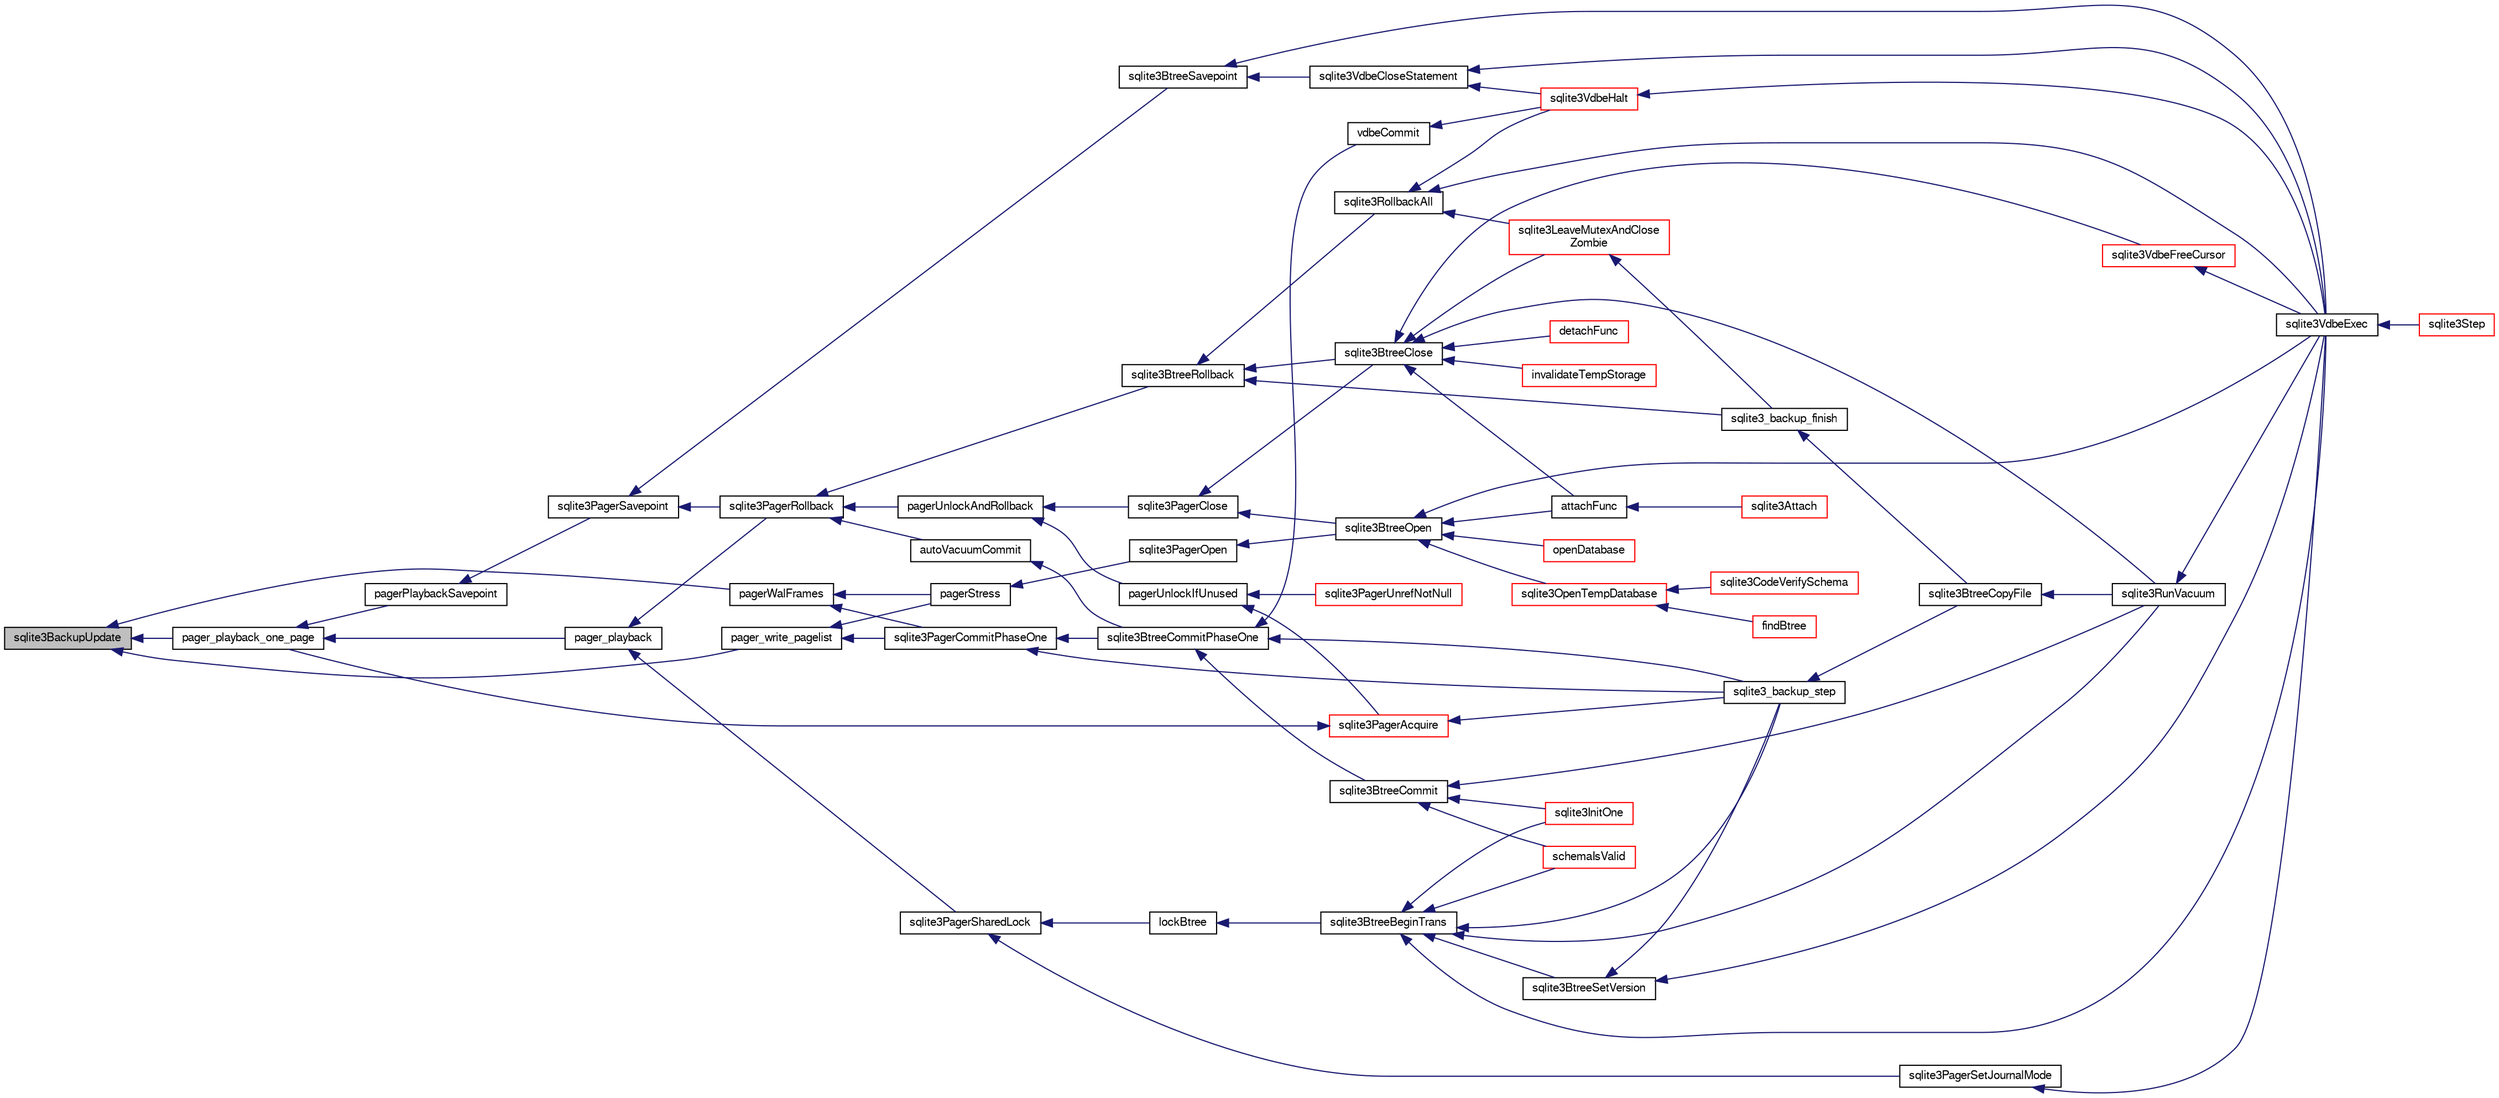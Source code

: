 digraph "sqlite3BackupUpdate"
{
  edge [fontname="FreeSans",fontsize="10",labelfontname="FreeSans",labelfontsize="10"];
  node [fontname="FreeSans",fontsize="10",shape=record];
  rankdir="LR";
  Node427911 [label="sqlite3BackupUpdate",height=0.2,width=0.4,color="black", fillcolor="grey75", style="filled", fontcolor="black"];
  Node427911 -> Node427912 [dir="back",color="midnightblue",fontsize="10",style="solid",fontname="FreeSans"];
  Node427912 [label="pager_playback_one_page",height=0.2,width=0.4,color="black", fillcolor="white", style="filled",URL="$sqlite3_8c.html#adfca1dee9939482792fe2b4ed982d00e"];
  Node427912 -> Node427913 [dir="back",color="midnightblue",fontsize="10",style="solid",fontname="FreeSans"];
  Node427913 [label="pager_playback",height=0.2,width=0.4,color="black", fillcolor="white", style="filled",URL="$sqlite3_8c.html#a9d9a750a9fc76eb4b668c8a16b164a65"];
  Node427913 -> Node427914 [dir="back",color="midnightblue",fontsize="10",style="solid",fontname="FreeSans"];
  Node427914 [label="sqlite3PagerSharedLock",height=0.2,width=0.4,color="black", fillcolor="white", style="filled",URL="$sqlite3_8c.html#a58c197b629fb6eaacf96c7add57c70df"];
  Node427914 -> Node427915 [dir="back",color="midnightblue",fontsize="10",style="solid",fontname="FreeSans"];
  Node427915 [label="sqlite3PagerSetJournalMode",height=0.2,width=0.4,color="black", fillcolor="white", style="filled",URL="$sqlite3_8c.html#afb929a0a4553cda84de16180ddbd09f7"];
  Node427915 -> Node427916 [dir="back",color="midnightblue",fontsize="10",style="solid",fontname="FreeSans"];
  Node427916 [label="sqlite3VdbeExec",height=0.2,width=0.4,color="black", fillcolor="white", style="filled",URL="$sqlite3_8c.html#a8ce40a614bdc56719c4d642b1e4dfb21"];
  Node427916 -> Node427917 [dir="back",color="midnightblue",fontsize="10",style="solid",fontname="FreeSans"];
  Node427917 [label="sqlite3Step",height=0.2,width=0.4,color="red", fillcolor="white", style="filled",URL="$sqlite3_8c.html#a3f2872e873e2758a4beedad1d5113554"];
  Node427914 -> Node428177 [dir="back",color="midnightblue",fontsize="10",style="solid",fontname="FreeSans"];
  Node428177 [label="lockBtree",height=0.2,width=0.4,color="black", fillcolor="white", style="filled",URL="$sqlite3_8c.html#a5b808194d3178be15705a420265cee9d"];
  Node428177 -> Node428178 [dir="back",color="midnightblue",fontsize="10",style="solid",fontname="FreeSans"];
  Node428178 [label="sqlite3BtreeBeginTrans",height=0.2,width=0.4,color="black", fillcolor="white", style="filled",URL="$sqlite3_8c.html#a52d6706df15c67c22aa7d0e290c16bf5"];
  Node428178 -> Node428179 [dir="back",color="midnightblue",fontsize="10",style="solid",fontname="FreeSans"];
  Node428179 [label="sqlite3BtreeSetVersion",height=0.2,width=0.4,color="black", fillcolor="white", style="filled",URL="$sqlite3_8c.html#a2db3061b5c557699a47415ca0342ba01"];
  Node428179 -> Node428129 [dir="back",color="midnightblue",fontsize="10",style="solid",fontname="FreeSans"];
  Node428129 [label="sqlite3_backup_step",height=0.2,width=0.4,color="black", fillcolor="white", style="filled",URL="$sqlite3_8h.html#a1699b75e98d082eebc465a9e64c35269"];
  Node428129 -> Node428130 [dir="back",color="midnightblue",fontsize="10",style="solid",fontname="FreeSans"];
  Node428130 [label="sqlite3BtreeCopyFile",height=0.2,width=0.4,color="black", fillcolor="white", style="filled",URL="$sqlite3_8c.html#a4d9e19a79f0d5c1dfcef0bd137ae83f9"];
  Node428130 -> Node428102 [dir="back",color="midnightblue",fontsize="10",style="solid",fontname="FreeSans"];
  Node428102 [label="sqlite3RunVacuum",height=0.2,width=0.4,color="black", fillcolor="white", style="filled",URL="$sqlite3_8c.html#a5e83ddc7b3e7e8e79ad5d1fc92de1d2f"];
  Node428102 -> Node427916 [dir="back",color="midnightblue",fontsize="10",style="solid",fontname="FreeSans"];
  Node428179 -> Node427916 [dir="back",color="midnightblue",fontsize="10",style="solid",fontname="FreeSans"];
  Node428178 -> Node428129 [dir="back",color="midnightblue",fontsize="10",style="solid",fontname="FreeSans"];
  Node428178 -> Node427916 [dir="back",color="midnightblue",fontsize="10",style="solid",fontname="FreeSans"];
  Node428178 -> Node427942 [dir="back",color="midnightblue",fontsize="10",style="solid",fontname="FreeSans"];
  Node427942 [label="sqlite3InitOne",height=0.2,width=0.4,color="red", fillcolor="white", style="filled",URL="$sqlite3_8c.html#ac4318b25df65269906b0379251fe9b85"];
  Node428178 -> Node428127 [dir="back",color="midnightblue",fontsize="10",style="solid",fontname="FreeSans"];
  Node428127 [label="schemaIsValid",height=0.2,width=0.4,color="red", fillcolor="white", style="filled",URL="$sqlite3_8c.html#a7c466fe28e7ca6f46b8bf72c46d9738d"];
  Node428178 -> Node428102 [dir="back",color="midnightblue",fontsize="10",style="solid",fontname="FreeSans"];
  Node427913 -> Node428180 [dir="back",color="midnightblue",fontsize="10",style="solid",fontname="FreeSans"];
  Node428180 [label="sqlite3PagerRollback",height=0.2,width=0.4,color="black", fillcolor="white", style="filled",URL="$sqlite3_8c.html#afdd2ecbb97b7a716892ff6bd10c7dfd0"];
  Node428180 -> Node428181 [dir="back",color="midnightblue",fontsize="10",style="solid",fontname="FreeSans"];
  Node428181 [label="pagerUnlockAndRollback",height=0.2,width=0.4,color="black", fillcolor="white", style="filled",URL="$sqlite3_8c.html#a02d96b7bf62c3b13ba905d168914518c"];
  Node428181 -> Node428182 [dir="back",color="midnightblue",fontsize="10",style="solid",fontname="FreeSans"];
  Node428182 [label="sqlite3PagerClose",height=0.2,width=0.4,color="black", fillcolor="white", style="filled",URL="$sqlite3_8c.html#af94b1f96b60689fd09422cce2c85f53f"];
  Node428182 -> Node428183 [dir="back",color="midnightblue",fontsize="10",style="solid",fontname="FreeSans"];
  Node428183 [label="sqlite3BtreeOpen",height=0.2,width=0.4,color="black", fillcolor="white", style="filled",URL="$sqlite3_8c.html#a13dcb44dc34af6ce9d38de9c5aa975f9"];
  Node428183 -> Node427916 [dir="back",color="midnightblue",fontsize="10",style="solid",fontname="FreeSans"];
  Node428183 -> Node427944 [dir="back",color="midnightblue",fontsize="10",style="solid",fontname="FreeSans"];
  Node427944 [label="attachFunc",height=0.2,width=0.4,color="black", fillcolor="white", style="filled",URL="$sqlite3_8c.html#a69cb751a7da501b9a0aa37e0d7c3eaf7"];
  Node427944 -> Node427945 [dir="back",color="midnightblue",fontsize="10",style="solid",fontname="FreeSans"];
  Node427945 [label="sqlite3Attach",height=0.2,width=0.4,color="red", fillcolor="white", style="filled",URL="$sqlite3_8c.html#ae0907fe0b43cc1b4c7e6a16213e8546f"];
  Node428183 -> Node428184 [dir="back",color="midnightblue",fontsize="10",style="solid",fontname="FreeSans"];
  Node428184 [label="sqlite3OpenTempDatabase",height=0.2,width=0.4,color="red", fillcolor="white", style="filled",URL="$sqlite3_8c.html#aaf3088380b731428b72d3b5777f93755"];
  Node428184 -> Node428121 [dir="back",color="midnightblue",fontsize="10",style="solid",fontname="FreeSans"];
  Node428121 [label="findBtree",height=0.2,width=0.4,color="red", fillcolor="white", style="filled",URL="$sqlite3_8c.html#ab4ee5743b77efd7f8832bf0b9315f973"];
  Node428184 -> Node428185 [dir="back",color="midnightblue",fontsize="10",style="solid",fontname="FreeSans"];
  Node428185 [label="sqlite3CodeVerifySchema",height=0.2,width=0.4,color="red", fillcolor="white", style="filled",URL="$sqlite3_8c.html#ad9d8708d96f8416ec59ebf41c57000f9"];
  Node428183 -> Node428151 [dir="back",color="midnightblue",fontsize="10",style="solid",fontname="FreeSans"];
  Node428151 [label="openDatabase",height=0.2,width=0.4,color="red", fillcolor="white", style="filled",URL="$sqlite3_8c.html#a6a9c3bc3a64234e863413f41db473758"];
  Node428182 -> Node428189 [dir="back",color="midnightblue",fontsize="10",style="solid",fontname="FreeSans"];
  Node428189 [label="sqlite3BtreeClose",height=0.2,width=0.4,color="black", fillcolor="white", style="filled",URL="$sqlite3_8c.html#a729b65009b66a99200496b09c124df01"];
  Node428189 -> Node428190 [dir="back",color="midnightblue",fontsize="10",style="solid",fontname="FreeSans"];
  Node428190 [label="sqlite3VdbeFreeCursor",height=0.2,width=0.4,color="red", fillcolor="white", style="filled",URL="$sqlite3_8c.html#a0f9084083e1d0639708934630f33d6ef"];
  Node428190 -> Node427916 [dir="back",color="midnightblue",fontsize="10",style="solid",fontname="FreeSans"];
  Node428189 -> Node427944 [dir="back",color="midnightblue",fontsize="10",style="solid",fontname="FreeSans"];
  Node428189 -> Node428131 [dir="back",color="midnightblue",fontsize="10",style="solid",fontname="FreeSans"];
  Node428131 [label="detachFunc",height=0.2,width=0.4,color="red", fillcolor="white", style="filled",URL="$sqlite3_8c.html#a2b3dd04cb87abd088926ab0082a60b77"];
  Node428189 -> Node428132 [dir="back",color="midnightblue",fontsize="10",style="solid",fontname="FreeSans"];
  Node428132 [label="invalidateTempStorage",height=0.2,width=0.4,color="red", fillcolor="white", style="filled",URL="$sqlite3_8c.html#a759777a1eb3c3e96a5af94932b39e69a"];
  Node428189 -> Node428102 [dir="back",color="midnightblue",fontsize="10",style="solid",fontname="FreeSans"];
  Node428189 -> Node428145 [dir="back",color="midnightblue",fontsize="10",style="solid",fontname="FreeSans"];
  Node428145 [label="sqlite3LeaveMutexAndClose\lZombie",height=0.2,width=0.4,color="red", fillcolor="white", style="filled",URL="$sqlite3_8c.html#afe3a37c29dcb0fe9fc15fe07a3976f59"];
  Node428145 -> Node428146 [dir="back",color="midnightblue",fontsize="10",style="solid",fontname="FreeSans"];
  Node428146 [label="sqlite3_backup_finish",height=0.2,width=0.4,color="black", fillcolor="white", style="filled",URL="$sqlite3_8h.html#a176857dd58d99be53b6d7305533e0048"];
  Node428146 -> Node428130 [dir="back",color="midnightblue",fontsize="10",style="solid",fontname="FreeSans"];
  Node428181 -> Node428194 [dir="back",color="midnightblue",fontsize="10",style="solid",fontname="FreeSans"];
  Node428194 [label="pagerUnlockIfUnused",height=0.2,width=0.4,color="black", fillcolor="white", style="filled",URL="$sqlite3_8c.html#abf547f4276efb6f10262f7fde1e4d065"];
  Node428194 -> Node428195 [dir="back",color="midnightblue",fontsize="10",style="solid",fontname="FreeSans"];
  Node428195 [label="sqlite3PagerAcquire",height=0.2,width=0.4,color="red", fillcolor="white", style="filled",URL="$sqlite3_8c.html#a22a53daafd2bd778cda390312651f994"];
  Node428195 -> Node427912 [dir="back",color="midnightblue",fontsize="10",style="solid",fontname="FreeSans"];
  Node428195 -> Node428129 [dir="back",color="midnightblue",fontsize="10",style="solid",fontname="FreeSans"];
  Node428194 -> Node428256 [dir="back",color="midnightblue",fontsize="10",style="solid",fontname="FreeSans"];
  Node428256 [label="sqlite3PagerUnrefNotNull",height=0.2,width=0.4,color="red", fillcolor="white", style="filled",URL="$sqlite3_8c.html#a4b314f96f09f5c68c94672e420e31ab9"];
  Node428180 -> Node428229 [dir="back",color="midnightblue",fontsize="10",style="solid",fontname="FreeSans"];
  Node428229 [label="autoVacuumCommit",height=0.2,width=0.4,color="black", fillcolor="white", style="filled",URL="$sqlite3_8c.html#a809d22c6311135ae3048adf41febaef0"];
  Node428229 -> Node428230 [dir="back",color="midnightblue",fontsize="10",style="solid",fontname="FreeSans"];
  Node428230 [label="sqlite3BtreeCommitPhaseOne",height=0.2,width=0.4,color="black", fillcolor="white", style="filled",URL="$sqlite3_8c.html#ae266cba101e64ad99a166f237532e262"];
  Node428230 -> Node428231 [dir="back",color="midnightblue",fontsize="10",style="solid",fontname="FreeSans"];
  Node428231 [label="sqlite3BtreeCommit",height=0.2,width=0.4,color="black", fillcolor="white", style="filled",URL="$sqlite3_8c.html#a8e56ab314556935f9f73080147d26419"];
  Node428231 -> Node427942 [dir="back",color="midnightblue",fontsize="10",style="solid",fontname="FreeSans"];
  Node428231 -> Node428127 [dir="back",color="midnightblue",fontsize="10",style="solid",fontname="FreeSans"];
  Node428231 -> Node428102 [dir="back",color="midnightblue",fontsize="10",style="solid",fontname="FreeSans"];
  Node428230 -> Node428129 [dir="back",color="midnightblue",fontsize="10",style="solid",fontname="FreeSans"];
  Node428230 -> Node428232 [dir="back",color="midnightblue",fontsize="10",style="solid",fontname="FreeSans"];
  Node428232 [label="vdbeCommit",height=0.2,width=0.4,color="black", fillcolor="white", style="filled",URL="$sqlite3_8c.html#a5d7f1e0625451b987728f600cfe1b92d"];
  Node428232 -> Node428135 [dir="back",color="midnightblue",fontsize="10",style="solid",fontname="FreeSans"];
  Node428135 [label="sqlite3VdbeHalt",height=0.2,width=0.4,color="red", fillcolor="white", style="filled",URL="$sqlite3_8c.html#a8d1d99703d999190fbc35ecc981cb709"];
  Node428135 -> Node427916 [dir="back",color="midnightblue",fontsize="10",style="solid",fontname="FreeSans"];
  Node428180 -> Node428235 [dir="back",color="midnightblue",fontsize="10",style="solid",fontname="FreeSans"];
  Node428235 [label="sqlite3BtreeRollback",height=0.2,width=0.4,color="black", fillcolor="white", style="filled",URL="$sqlite3_8c.html#a317473acdafdd688385c8954f09de186"];
  Node428235 -> Node428189 [dir="back",color="midnightblue",fontsize="10",style="solid",fontname="FreeSans"];
  Node428235 -> Node428146 [dir="back",color="midnightblue",fontsize="10",style="solid",fontname="FreeSans"];
  Node428235 -> Node428134 [dir="back",color="midnightblue",fontsize="10",style="solid",fontname="FreeSans"];
  Node428134 [label="sqlite3RollbackAll",height=0.2,width=0.4,color="black", fillcolor="white", style="filled",URL="$sqlite3_8c.html#ad902dd388d73208539f557962e3fe6bb"];
  Node428134 -> Node428135 [dir="back",color="midnightblue",fontsize="10",style="solid",fontname="FreeSans"];
  Node428134 -> Node427916 [dir="back",color="midnightblue",fontsize="10",style="solid",fontname="FreeSans"];
  Node428134 -> Node428145 [dir="back",color="midnightblue",fontsize="10",style="solid",fontname="FreeSans"];
  Node427912 -> Node428262 [dir="back",color="midnightblue",fontsize="10",style="solid",fontname="FreeSans"];
  Node428262 [label="pagerPlaybackSavepoint",height=0.2,width=0.4,color="black", fillcolor="white", style="filled",URL="$sqlite3_8c.html#aedf76c3b6661c4244cc3e2c5464fd12e"];
  Node428262 -> Node428263 [dir="back",color="midnightblue",fontsize="10",style="solid",fontname="FreeSans"];
  Node428263 [label="sqlite3PagerSavepoint",height=0.2,width=0.4,color="black", fillcolor="white", style="filled",URL="$sqlite3_8c.html#a8b5f1920b6a8b564a47e243868f2c8d4"];
  Node428263 -> Node428180 [dir="back",color="midnightblue",fontsize="10",style="solid",fontname="FreeSans"];
  Node428263 -> Node428264 [dir="back",color="midnightblue",fontsize="10",style="solid",fontname="FreeSans"];
  Node428264 [label="sqlite3BtreeSavepoint",height=0.2,width=0.4,color="black", fillcolor="white", style="filled",URL="$sqlite3_8c.html#a4580edf7e5192abf64317a3931972115"];
  Node428264 -> Node428265 [dir="back",color="midnightblue",fontsize="10",style="solid",fontname="FreeSans"];
  Node428265 [label="sqlite3VdbeCloseStatement",height=0.2,width=0.4,color="black", fillcolor="white", style="filled",URL="$sqlite3_8c.html#a4c26892e24ee00a0b5ba3bdeaf2d36fa"];
  Node428265 -> Node428135 [dir="back",color="midnightblue",fontsize="10",style="solid",fontname="FreeSans"];
  Node428265 -> Node427916 [dir="back",color="midnightblue",fontsize="10",style="solid",fontname="FreeSans"];
  Node428264 -> Node427916 [dir="back",color="midnightblue",fontsize="10",style="solid",fontname="FreeSans"];
  Node427911 -> Node428293 [dir="back",color="midnightblue",fontsize="10",style="solid",fontname="FreeSans"];
  Node428293 [label="pagerWalFrames",height=0.2,width=0.4,color="black", fillcolor="white", style="filled",URL="$sqlite3_8c.html#a1675dba6bfeb50d8aa8a0509103fd004"];
  Node428293 -> Node428294 [dir="back",color="midnightblue",fontsize="10",style="solid",fontname="FreeSans"];
  Node428294 [label="pagerStress",height=0.2,width=0.4,color="black", fillcolor="white", style="filled",URL="$sqlite3_8c.html#abb21a3a371038e9e3e69af0f21a1b386"];
  Node428294 -> Node428295 [dir="back",color="midnightblue",fontsize="10",style="solid",fontname="FreeSans"];
  Node428295 [label="sqlite3PagerOpen",height=0.2,width=0.4,color="black", fillcolor="white", style="filled",URL="$sqlite3_8c.html#a5b4a74e8a1754922c482b7af19b30611"];
  Node428295 -> Node428183 [dir="back",color="midnightblue",fontsize="10",style="solid",fontname="FreeSans"];
  Node428293 -> Node428268 [dir="back",color="midnightblue",fontsize="10",style="solid",fontname="FreeSans"];
  Node428268 [label="sqlite3PagerCommitPhaseOne",height=0.2,width=0.4,color="black", fillcolor="white", style="filled",URL="$sqlite3_8c.html#a2baf986bff9120486e9acc5951494ea7"];
  Node428268 -> Node428230 [dir="back",color="midnightblue",fontsize="10",style="solid",fontname="FreeSans"];
  Node428268 -> Node428129 [dir="back",color="midnightblue",fontsize="10",style="solid",fontname="FreeSans"];
  Node427911 -> Node428296 [dir="back",color="midnightblue",fontsize="10",style="solid",fontname="FreeSans"];
  Node428296 [label="pager_write_pagelist",height=0.2,width=0.4,color="black", fillcolor="white", style="filled",URL="$sqlite3_8c.html#a6287c834edd4d88c1757d45a9d7f7dcc"];
  Node428296 -> Node428294 [dir="back",color="midnightblue",fontsize="10",style="solid",fontname="FreeSans"];
  Node428296 -> Node428268 [dir="back",color="midnightblue",fontsize="10",style="solid",fontname="FreeSans"];
}
